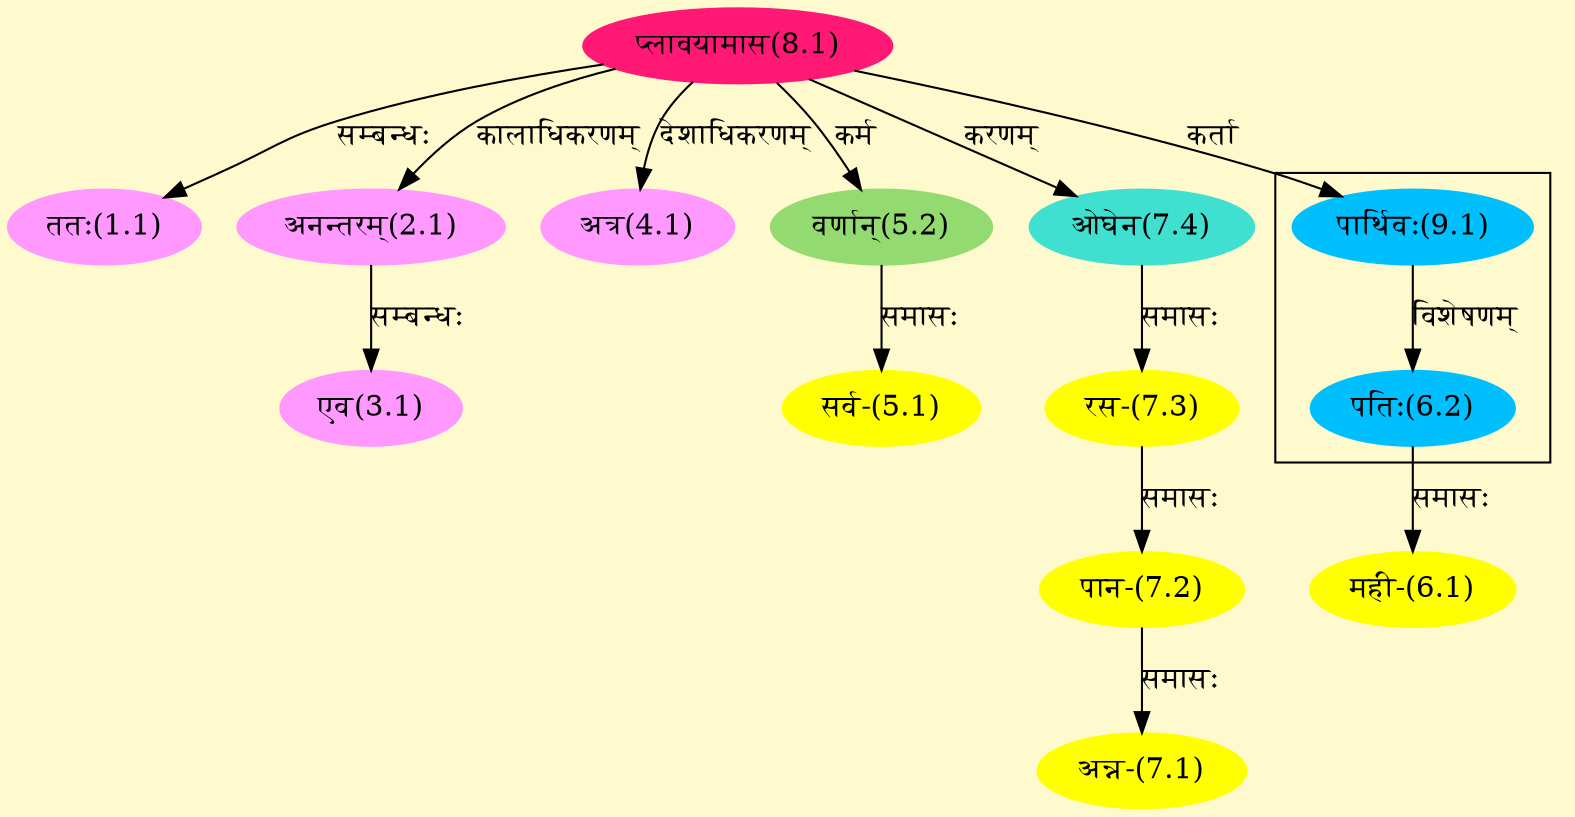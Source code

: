 digraph G{
rankdir=BT;
 compound=true;
 bgcolor="lemonchiffon1";

subgraph cluster_1{
Node6_2 [style=filled, color="#00BFFF" label = "पतिः(6.2)"]
Node9_1 [style=filled, color="#00BFFF" label = "पार्थिवः(9.1)"]

}
Node1_1 [style=filled, color="#FF99FF" label = "ततः(1.1)"]
Node8_1 [style=filled, color="#FF1975" label = "प्लावयामास(8.1)"]
Node2_1 [style=filled, color="#FF99FF" label = "अनन्तरम्(2.1)"]
Node3_1 [style=filled, color="#FF99FF" label = "एव(3.1)"]
Node4_1 [style=filled, color="#FF99FF" label = "अत्र(4.1)"]
Node5_1 [style=filled, color="#FFFF00" label = "सर्व-(5.1)"]
Node5_2 [style=filled, color="#93DB70" label = "वर्णान्(5.2)"]
Node6_1 [style=filled, color="#FFFF00" label = "मही-(6.1)"]
Node6_2 [style=filled, color="#00BFFF" label = "पतिः(6.2)"]
Node7_1 [style=filled, color="#FFFF00" label = "अन्न-(7.1)"]
Node7_2 [style=filled, color="#FFFF00" label = "पान-(7.2)"]
Node7_3 [style=filled, color="#FFFF00" label = "रस-(7.3)"]
Node7_4 [style=filled, color="#40E0D0" label = "ओघेन(7.4)"]
Node9_1 [style=filled, color="#00BFFF" label = "पार्थिवः(9.1)"]
/* Start of Relations section */

Node1_1 -> Node8_1 [  label="सम्बन्धः"  dir="back" ]
Node2_1 -> Node8_1 [  label="कालाधिकरणम्"  dir="back" ]
Node3_1 -> Node2_1 [  label="सम्बन्धः"  dir="back" ]
Node4_1 -> Node8_1 [  label="देशाधिकरणम्"  dir="back" ]
Node5_1 -> Node5_2 [  label="समासः"  dir="back" ]
Node5_2 -> Node8_1 [  label="कर्म"  dir="back" ]
Node6_1 -> Node6_2 [  label="समासः"  dir="back" ]
Node6_2 -> Node9_1 [  label="विशेषणम्"  dir="back" ]
Node7_1 -> Node7_2 [  label="समासः"  dir="back" ]
Node7_2 -> Node7_3 [  label="समासः"  dir="back" ]
Node7_3 -> Node7_4 [  label="समासः"  dir="back" ]
Node7_4 -> Node8_1 [  label="करणम्"  dir="back" ]
Node9_1 -> Node8_1 [  label="कर्ता"  dir="back" ]
}
